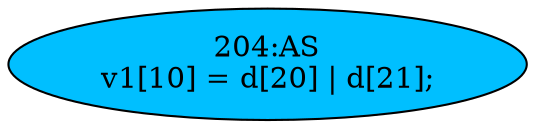 strict digraph "" {
	node [label="\N"];
	"204:AS"	 [ast="<pyverilog.vparser.ast.Assign object at 0x7f4056d88790>",
		def_var="['v1']",
		fillcolor=deepskyblue,
		label="204:AS
v1[10] = d[20] | d[21];",
		statements="[]",
		style=filled,
		typ=Assign,
		use_var="['d', 'd']"];
}
